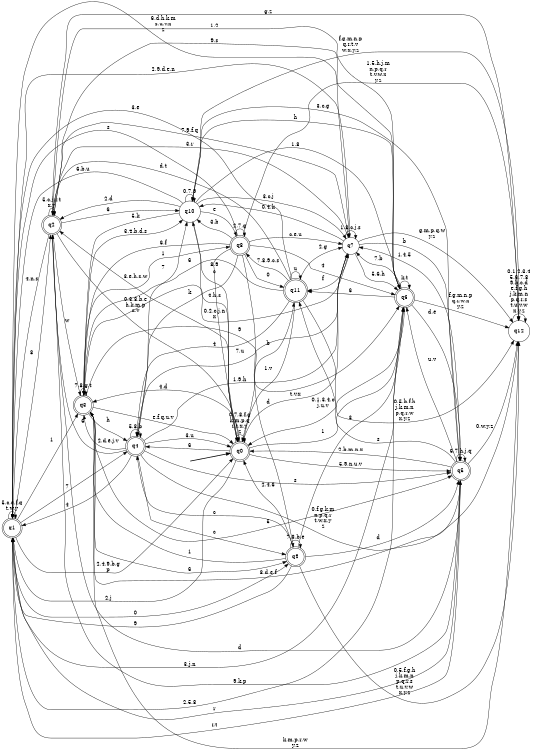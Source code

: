 digraph BlueStar {
__start0 [style = invis, shape = none, label = "", width = 0, height = 0];

rankdir=LR;
size="8,5";

s0 [style="rounded,filled", color="black", fillcolor="white" shape="doublecircle", label="q0"];
s1 [style="rounded,filled", color="black", fillcolor="white" shape="doublecircle", label="q1"];
s2 [style="rounded,filled", color="black", fillcolor="white" shape="doublecircle", label="q2"];
s3 [style="rounded,filled", color="black", fillcolor="white" shape="doublecircle", label="q3"];
s4 [style="rounded,filled", color="black", fillcolor="white" shape="doublecircle", label="q4"];
s5 [style="rounded,filled", color="black", fillcolor="white" shape="doublecircle", label="q5"];
s6 [style="rounded,filled", color="black", fillcolor="white" shape="doublecircle", label="q6"];
s7 [style="filled", color="black", fillcolor="white" shape="circle", label="q7"];
s8 [style="rounded,filled", color="black", fillcolor="white" shape="doublecircle", label="q8"];
s9 [style="rounded,filled", color="black", fillcolor="white" shape="doublecircle", label="q9"];
s10 [style="filled", color="black", fillcolor="white" shape="circle", label="q10"];
s11 [style="rounded,filled", color="black", fillcolor="white" shape="doublecircle", label="q11"];
s12 [style="filled", color="black", fillcolor="white" shape="circle", label="q12"];
subgraph cluster_main { 
	graph [pad=".75", ranksep="0.15", nodesep="0.15"];
	 style=invis; 
	__start0 -> s0 [penwidth=2];
}
s0 -> s0 [label="0,7,8,f,g\nk,m,p,q\nr,t,x,y\nz"];
s0 -> s1 [label="2,j"];
s0 -> s2 [label="3,e,h,s,w"];
s0 -> s3 [label="4,d"];
s0 -> s4 [label="6"];
s0 -> s5 [label="5,9,n,u,v"];
s0 -> s6 [label="1"];
s0 -> s10 [label="c"];
s0 -> s11 [label="b"];
s1 -> s0 [label="2,4,9,b,g\np"];
s1 -> s1 [label="5,c,e,f,q\nt,w,y"];
s1 -> s2 [label="8"];
s1 -> s3 [label="1"];
s1 -> s4 [label="7"];
s1 -> s5 [label="r"];
s1 -> s6 [label="3,j,n"];
s1 -> s7 [label="6,d,h,k,m\ns,u,v,x\nz"];
s1 -> s9 [label="0"];
s2 -> s0 [label="0,3,8,b,e\nh,k,m,p\nu,v"];
s2 -> s1 [label="4,n,s"];
s2 -> s2 [label="5,c,j,r,t\nx,y"];
s2 -> s3 [label="w"];
s2 -> s5 [label="d"];
s2 -> s6 [label="1,2"];
s2 -> s7 [label="7,9,f,q"];
s2 -> s10 [label="6"];
s2 -> s12 [label="g,z"];
s3 -> s0 [label="e,f,q,u,v"];
s3 -> s3 [label="7,8,g,t"];
s3 -> s4 [label="h"];
s3 -> s5 [label="5"];
s3 -> s6 [label="9"];
s3 -> s7 [label="0,2,c,j,n\nx"];
s3 -> s8 [label="1"];
s3 -> s9 [label="6"];
s3 -> s10 [label="3,4,b,d,s"];
s3 -> s12 [label="k,m,p,r,w\ny,z"];
s4 -> s0 [label="3,u"];
s4 -> s1 [label="4"];
s4 -> s2 [label="6"];
s4 -> s3 [label="2,d,e,j,v"];
s4 -> s4 [label="5,8,b"];
s4 -> s5 [label="s"];
s4 -> s7 [label="1,9,h"];
s4 -> s9 [label="c"];
s4 -> s10 [label="7"];
s4 -> s12 [label="0,f,g,k,m\nn,p,q,r\nt,w,x,y\nz"];
s5 -> s0 [label="2,b,m,n,x"];
s5 -> s1 [label="r,t"];
s5 -> s2 [label="9,k,p"];
s5 -> s3 [label="8,d,e,f"];
s5 -> s5 [label="6,7,h,j,q"];
s5 -> s6 [label="u,v"];
s5 -> s7 [label="1,4,5"];
s5 -> s10 [label="3,c,g"];
s5 -> s11 [label="s"];
s5 -> s12 [label="0,w,y,z"];
s6 -> s0 [label="0,1,3,4,c\nj,u,v"];
s6 -> s1 [label="2,5,8"];
s6 -> s2 [label="9,s"];
s6 -> s5 [label="d,e"];
s6 -> s6 [label="k,t"];
s6 -> s7 [label="7,b"];
s6 -> s10 [label="h"];
s6 -> s11 [label="6"];
s6 -> s12 [label="f,g,m,n,p\nq,r,w,x\ny,z"];
s7 -> s0 [label="t,v,x"];
s7 -> s1 [label="2,9,d,e,n"];
s7 -> s2 [label="3,r"];
s7 -> s4 [label="7,u"];
s7 -> s5 [label="b"];
s7 -> s6 [label="5,6,h"];
s7 -> s7 [label="1,8,c,j,s"];
s7 -> s10 [label="0,4,k"];
s7 -> s11 [label="f"];
s7 -> s12 [label="g,m,p,q,w\ny,z"];
s8 -> s0 [label="8,9"];
s8 -> s1 [label="s"];
s8 -> s3 [label="6,f"];
s8 -> s4 [label="k"];
s8 -> s6 [label="4"];
s8 -> s7 [label="c,e,u"];
s8 -> s8 [label="2,7,g"];
s8 -> s9 [label="d"];
s8 -> s10 [label="3,b"];
s8 -> s11 [label="0"];
s8 -> s12 [label="1,5,h,j,m\nn,p,q,r\nt,v,w,x\ny,z"];
s9 -> s0 [label="2,4,6"];
s9 -> s1 [label="9"];
s9 -> s3 [label="1"];
s9 -> s4 [label="c"];
s9 -> s5 [label="d"];
s9 -> s6 [label="3"];
s9 -> s9 [label="7,8,b,e"];
s9 -> s12 [label="0,5,f,g,h\nj,k,m,n\np,q,r,s\nt,u,v,w\nx,y,z"];
s10 -> s0 [label="4,h,s"];
s10 -> s1 [label="6,b,u"];
s10 -> s2 [label="2,d"];
s10 -> s3 [label="5,k"];
s10 -> s6 [label="1,8"];
s10 -> s7 [label="3,c,j"];
s10 -> s8 [label="e"];
s10 -> s10 [label="0,7,9"];
s10 -> s12 [label="f,g,m,n,p\nq,r,t,v\nw,x,y,z"];
s11 -> s0 [label="1,v"];
s11 -> s1 [label="3,e"];
s11 -> s2 [label="d,t"];
s11 -> s3 [label="6"];
s11 -> s4 [label="4"];
s11 -> s7 [label="2,g"];
s11 -> s8 [label="7,8,9,c,s"];
s11 -> s11 [label="u"];
s11 -> s12 [label="0,5,b,f,h\nj,k,m,n\np,q,r,w\nx,y,z"];
s12 -> s12 [label="0,1,2,3,4\n5,6,7,8\n9,b,c,d\ne,f,g,h\nj,k,m,n\np,q,r,s\nt,u,v,w\nx,y,z"];

}